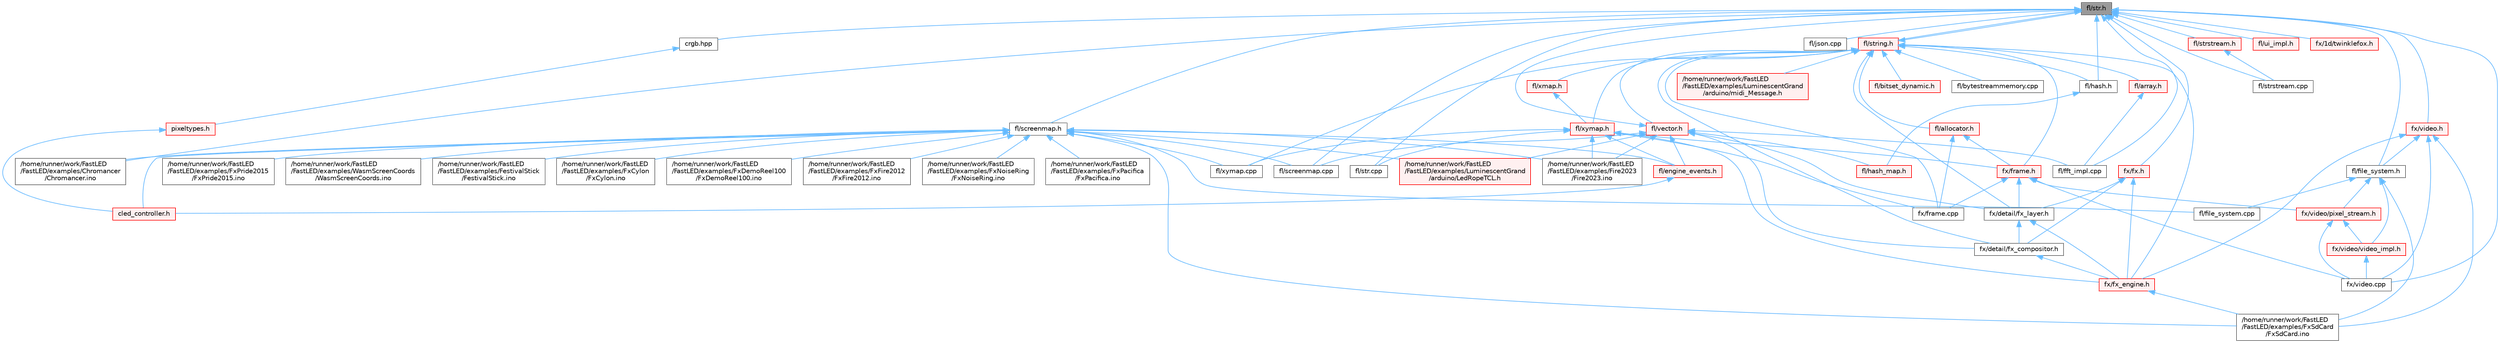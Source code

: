 digraph "fl/str.h"
{
 // INTERACTIVE_SVG=YES
 // LATEX_PDF_SIZE
  bgcolor="transparent";
  edge [fontname=Helvetica,fontsize=10,labelfontname=Helvetica,labelfontsize=10];
  node [fontname=Helvetica,fontsize=10,shape=box,height=0.2,width=0.4];
  Node1 [id="Node000001",label="fl/str.h",height=0.2,width=0.4,color="gray40", fillcolor="grey60", style="filled", fontcolor="black",tooltip=" "];
  Node1 -> Node2 [id="edge1_Node000001_Node000002",dir="back",color="steelblue1",style="solid",tooltip=" "];
  Node2 [id="Node000002",label="/home/runner/work/FastLED\l/FastLED/examples/Chromancer\l/Chromancer.ino",height=0.2,width=0.4,color="grey40", fillcolor="white", style="filled",URL="$d1/ddb/_chromancer_8ino.html",tooltip=" "];
  Node1 -> Node3 [id="edge2_Node000001_Node000003",dir="back",color="steelblue1",style="solid",tooltip=" "];
  Node3 [id="Node000003",label="crgb.hpp",height=0.2,width=0.4,color="grey40", fillcolor="white", style="filled",URL="$d0/d4b/crgb_8hpp.html",tooltip="Defines utility functions for the red, green, and blue (RGB) pixel struct."];
  Node3 -> Node4 [id="edge3_Node000003_Node000004",dir="back",color="steelblue1",style="solid",tooltip=" "];
  Node4 [id="Node000004",label="pixeltypes.h",height=0.2,width=0.4,color="red", fillcolor="#FFF0F0", style="filled",URL="$d2/dba/pixeltypes_8h.html",tooltip="Includes defintions for RGB and HSV pixels."];
  Node4 -> Node85 [id="edge4_Node000004_Node000085",dir="back",color="steelblue1",style="solid",tooltip=" "];
  Node85 [id="Node000085",label="cled_controller.h",height=0.2,width=0.4,color="red", fillcolor="#FFF0F0", style="filled",URL="$db/d6d/cled__controller_8h.html",tooltip="base definitions used by led controllers for writing out led data"];
  Node1 -> Node102 [id="edge5_Node000001_Node000102",dir="back",color="steelblue1",style="solid",tooltip=" "];
  Node102 [id="Node000102",label="fl/fft_impl.cpp",height=0.2,width=0.4,color="grey40", fillcolor="white", style="filled",URL="$d1/dff/fft__impl_8cpp.html",tooltip=" "];
  Node1 -> Node136 [id="edge6_Node000001_Node000136",dir="back",color="steelblue1",style="solid",tooltip=" "];
  Node136 [id="Node000136",label="fl/file_system.h",height=0.2,width=0.4,color="grey40", fillcolor="white", style="filled",URL="$d6/d8d/file__system_8h.html",tooltip=" "];
  Node136 -> Node43 [id="edge7_Node000136_Node000043",dir="back",color="steelblue1",style="solid",tooltip=" "];
  Node43 [id="Node000043",label="/home/runner/work/FastLED\l/FastLED/examples/FxSdCard\l/FxSdCard.ino",height=0.2,width=0.4,color="grey40", fillcolor="white", style="filled",URL="$d7/d35/_fx_sd_card_8ino.html",tooltip=" "];
  Node136 -> Node137 [id="edge8_Node000136_Node000137",dir="back",color="steelblue1",style="solid",tooltip=" "];
  Node137 [id="Node000137",label="fl/file_system.cpp",height=0.2,width=0.4,color="grey40", fillcolor="white", style="filled",URL="$d4/d37/file__system_8cpp.html",tooltip=" "];
  Node136 -> Node138 [id="edge9_Node000136_Node000138",dir="back",color="steelblue1",style="solid",tooltip=" "];
  Node138 [id="Node000138",label="fx/video/pixel_stream.h",height=0.2,width=0.4,color="red", fillcolor="#FFF0F0", style="filled",URL="$d3/dfa/pixel__stream_8h.html",tooltip=" "];
  Node138 -> Node139 [id="edge10_Node000138_Node000139",dir="back",color="steelblue1",style="solid",tooltip=" "];
  Node139 [id="Node000139",label="fx/video.cpp",height=0.2,width=0.4,color="grey40", fillcolor="white", style="filled",URL="$d0/d05/video_8cpp.html",tooltip=" "];
  Node138 -> Node142 [id="edge11_Node000138_Node000142",dir="back",color="steelblue1",style="solid",tooltip=" "];
  Node142 [id="Node000142",label="fx/video/video_impl.h",height=0.2,width=0.4,color="red", fillcolor="#FFF0F0", style="filled",URL="$d5/d82/video__impl_8h.html",tooltip=" "];
  Node142 -> Node139 [id="edge12_Node000142_Node000139",dir="back",color="steelblue1",style="solid",tooltip=" "];
  Node136 -> Node142 [id="edge13_Node000136_Node000142",dir="back",color="steelblue1",style="solid",tooltip=" "];
  Node1 -> Node145 [id="edge14_Node000001_Node000145",dir="back",color="steelblue1",style="solid",tooltip=" "];
  Node145 [id="Node000145",label="fl/hash.h",height=0.2,width=0.4,color="grey40", fillcolor="white", style="filled",URL="$db/dfb/hash_8h.html",tooltip=" "];
  Node145 -> Node146 [id="edge15_Node000145_Node000146",dir="back",color="steelblue1",style="solid",tooltip=" "];
  Node146 [id="Node000146",label="fl/hash_map.h",height=0.2,width=0.4,color="red", fillcolor="#FFF0F0", style="filled",URL="$d6/d13/hash__map_8h.html",tooltip=" "];
  Node1 -> Node157 [id="edge16_Node000001_Node000157",dir="back",color="steelblue1",style="solid",tooltip=" "];
  Node157 [id="Node000157",label="fl/json.cpp",height=0.2,width=0.4,color="grey40", fillcolor="white", style="filled",URL="$dd/d55/json_8cpp.html",tooltip=" "];
  Node1 -> Node158 [id="edge17_Node000001_Node000158",dir="back",color="steelblue1",style="solid",tooltip=" "];
  Node158 [id="Node000158",label="fl/screenmap.cpp",height=0.2,width=0.4,color="grey40", fillcolor="white", style="filled",URL="$d9/d6f/screenmap_8cpp.html",tooltip=" "];
  Node1 -> Node159 [id="edge18_Node000001_Node000159",dir="back",color="steelblue1",style="solid",tooltip=" "];
  Node159 [id="Node000159",label="fl/screenmap.h",height=0.2,width=0.4,color="grey40", fillcolor="white", style="filled",URL="$d7/d97/screenmap_8h.html",tooltip=" "];
  Node159 -> Node2 [id="edge19_Node000159_Node000002",dir="back",color="steelblue1",style="solid",tooltip=" "];
  Node159 -> Node25 [id="edge20_Node000159_Node000025",dir="back",color="steelblue1",style="solid",tooltip=" "];
  Node25 [id="Node000025",label="/home/runner/work/FastLED\l/FastLED/examples/FestivalStick\l/FestivalStick.ino",height=0.2,width=0.4,color="grey40", fillcolor="white", style="filled",URL="$dd/d43/_festival_stick_8ino.html",tooltip=" "];
  Node159 -> Node28 [id="edge21_Node000159_Node000028",dir="back",color="steelblue1",style="solid",tooltip=" "];
  Node28 [id="Node000028",label="/home/runner/work/FastLED\l/FastLED/examples/Fire2023\l/Fire2023.ino",height=0.2,width=0.4,color="grey40", fillcolor="white", style="filled",URL="$d8/d2c/_fire2023_8ino.html",tooltip=" "];
  Node159 -> Node36 [id="edge22_Node000159_Node000036",dir="back",color="steelblue1",style="solid",tooltip=" "];
  Node36 [id="Node000036",label="/home/runner/work/FastLED\l/FastLED/examples/FxCylon\l/FxCylon.ino",height=0.2,width=0.4,color="grey40", fillcolor="white", style="filled",URL="$db/d86/_fx_cylon_8ino.html",tooltip=" "];
  Node159 -> Node37 [id="edge23_Node000159_Node000037",dir="back",color="steelblue1",style="solid",tooltip=" "];
  Node37 [id="Node000037",label="/home/runner/work/FastLED\l/FastLED/examples/FxDemoReel100\l/FxDemoReel100.ino",height=0.2,width=0.4,color="grey40", fillcolor="white", style="filled",URL="$d1/d8f/_fx_demo_reel100_8ino.html",tooltip=" "];
  Node159 -> Node39 [id="edge24_Node000159_Node000039",dir="back",color="steelblue1",style="solid",tooltip=" "];
  Node39 [id="Node000039",label="/home/runner/work/FastLED\l/FastLED/examples/FxFire2012\l/FxFire2012.ino",height=0.2,width=0.4,color="grey40", fillcolor="white", style="filled",URL="$df/d57/_fx_fire2012_8ino.html",tooltip=" "];
  Node159 -> Node40 [id="edge25_Node000159_Node000040",dir="back",color="steelblue1",style="solid",tooltip=" "];
  Node40 [id="Node000040",label="/home/runner/work/FastLED\l/FastLED/examples/FxNoiseRing\l/FxNoiseRing.ino",height=0.2,width=0.4,color="grey40", fillcolor="white", style="filled",URL="$d3/dac/_fx_noise_ring_8ino.html",tooltip=" "];
  Node159 -> Node41 [id="edge26_Node000159_Node000041",dir="back",color="steelblue1",style="solid",tooltip=" "];
  Node41 [id="Node000041",label="/home/runner/work/FastLED\l/FastLED/examples/FxPacifica\l/FxPacifica.ino",height=0.2,width=0.4,color="grey40", fillcolor="white", style="filled",URL="$dc/ded/_fx_pacifica_8ino.html",tooltip=" "];
  Node159 -> Node42 [id="edge27_Node000159_Node000042",dir="back",color="steelblue1",style="solid",tooltip=" "];
  Node42 [id="Node000042",label="/home/runner/work/FastLED\l/FastLED/examples/FxPride2015\l/FxPride2015.ino",height=0.2,width=0.4,color="grey40", fillcolor="white", style="filled",URL="$d2/db0/_fx_pride2015_8ino.html",tooltip=" "];
  Node159 -> Node43 [id="edge28_Node000159_Node000043",dir="back",color="steelblue1",style="solid",tooltip=" "];
  Node159 -> Node160 [id="edge29_Node000159_Node000160",dir="back",color="steelblue1",style="solid",tooltip=" "];
  Node160 [id="Node000160",label="/home/runner/work/FastLED\l/FastLED/examples/LuminescentGrand\l/arduino/LedRopeTCL.h",height=0.2,width=0.4,color="red", fillcolor="#FFF0F0", style="filled",URL="$d9/d7e/_led_rope_t_c_l_8h.html",tooltip=" "];
  Node159 -> Node72 [id="edge30_Node000159_Node000072",dir="back",color="steelblue1",style="solid",tooltip=" "];
  Node72 [id="Node000072",label="/home/runner/work/FastLED\l/FastLED/examples/WasmScreenCoords\l/WasmScreenCoords.ino",height=0.2,width=0.4,color="grey40", fillcolor="white", style="filled",URL="$dc/d4d/_wasm_screen_coords_8ino.html",tooltip="Simple test for screen coordinates in the web compiled version of FastLED."];
  Node159 -> Node85 [id="edge31_Node000159_Node000085",dir="back",color="steelblue1",style="solid",tooltip=" "];
  Node159 -> Node161 [id="edge32_Node000159_Node000161",dir="back",color="steelblue1",style="solid",tooltip=" "];
  Node161 [id="Node000161",label="fl/engine_events.h",height=0.2,width=0.4,color="red", fillcolor="#FFF0F0", style="filled",URL="$db/dc0/engine__events_8h.html",tooltip=" "];
  Node161 -> Node85 [id="edge33_Node000161_Node000085",dir="back",color="steelblue1",style="solid",tooltip=" "];
  Node159 -> Node137 [id="edge34_Node000159_Node000137",dir="back",color="steelblue1",style="solid",tooltip=" "];
  Node159 -> Node158 [id="edge35_Node000159_Node000158",dir="back",color="steelblue1",style="solid",tooltip=" "];
  Node159 -> Node171 [id="edge36_Node000159_Node000171",dir="back",color="steelblue1",style="solid",tooltip=" "];
  Node171 [id="Node000171",label="fl/xymap.cpp",height=0.2,width=0.4,color="grey40", fillcolor="white", style="filled",URL="$d7/d09/xymap_8cpp.html",tooltip=" "];
  Node1 -> Node172 [id="edge37_Node000001_Node000172",dir="back",color="steelblue1",style="solid",tooltip=" "];
  Node172 [id="Node000172",label="fl/str.cpp",height=0.2,width=0.4,color="grey40", fillcolor="white", style="filled",URL="$d1/d1f/str_8cpp.html",tooltip=" "];
  Node1 -> Node173 [id="edge38_Node000001_Node000173",dir="back",color="steelblue1",style="solid",tooltip=" "];
  Node173 [id="Node000173",label="fl/string.h",height=0.2,width=0.4,color="red", fillcolor="#FFF0F0", style="filled",URL="$da/d66/string_8h.html",tooltip=" "];
  Node173 -> Node174 [id="edge39_Node000173_Node000174",dir="back",color="steelblue1",style="solid",tooltip=" "];
  Node174 [id="Node000174",label="/home/runner/work/FastLED\l/FastLED/examples/LuminescentGrand\l/arduino/midi_Message.h",height=0.2,width=0.4,color="red", fillcolor="#FFF0F0", style="filled",URL="$d0/d7c/midi___message_8h.html",tooltip="MIDI Library for the Arduino - Message struct definition."];
  Node173 -> Node177 [id="edge40_Node000173_Node000177",dir="back",color="steelblue1",style="solid",tooltip=" "];
  Node177 [id="Node000177",label="fl/allocator.h",height=0.2,width=0.4,color="red", fillcolor="#FFF0F0", style="filled",URL="$da/da9/allocator_8h.html",tooltip=" "];
  Node177 -> Node214 [id="edge41_Node000177_Node000214",dir="back",color="steelblue1",style="solid",tooltip=" "];
  Node214 [id="Node000214",label="fx/frame.cpp",height=0.2,width=0.4,color="grey40", fillcolor="white", style="filled",URL="$da/d14/frame_8cpp.html",tooltip=" "];
  Node177 -> Node215 [id="edge42_Node000177_Node000215",dir="back",color="steelblue1",style="solid",tooltip=" "];
  Node215 [id="Node000215",label="fx/frame.h",height=0.2,width=0.4,color="red", fillcolor="#FFF0F0", style="filled",URL="$df/d7d/frame_8h.html",tooltip=" "];
  Node215 -> Node216 [id="edge43_Node000215_Node000216",dir="back",color="steelblue1",style="solid",tooltip=" "];
  Node216 [id="Node000216",label="fx/detail/fx_layer.h",height=0.2,width=0.4,color="grey40", fillcolor="white", style="filled",URL="$d7/d2f/fx__layer_8h.html",tooltip=" "];
  Node216 -> Node217 [id="edge44_Node000216_Node000217",dir="back",color="steelblue1",style="solid",tooltip=" "];
  Node217 [id="Node000217",label="fx/detail/fx_compositor.h",height=0.2,width=0.4,color="grey40", fillcolor="white", style="filled",URL="$d5/d6b/fx__compositor_8h.html",tooltip=" "];
  Node217 -> Node167 [id="edge45_Node000217_Node000167",dir="back",color="steelblue1",style="solid",tooltip=" "];
  Node167 [id="Node000167",label="fx/fx_engine.h",height=0.2,width=0.4,color="red", fillcolor="#FFF0F0", style="filled",URL="$d9/d3c/fx__engine_8h.html",tooltip=" "];
  Node167 -> Node43 [id="edge46_Node000167_Node000043",dir="back",color="steelblue1",style="solid",tooltip=" "];
  Node216 -> Node167 [id="edge47_Node000216_Node000167",dir="back",color="steelblue1",style="solid",tooltip=" "];
  Node215 -> Node214 [id="edge48_Node000215_Node000214",dir="back",color="steelblue1",style="solid",tooltip=" "];
  Node215 -> Node139 [id="edge49_Node000215_Node000139",dir="back",color="steelblue1",style="solid",tooltip=" "];
  Node215 -> Node138 [id="edge50_Node000215_Node000138",dir="back",color="steelblue1",style="solid",tooltip=" "];
  Node173 -> Node222 [id="edge51_Node000173_Node000222",dir="back",color="steelblue1",style="solid",tooltip=" "];
  Node222 [id="Node000222",label="fl/array.h",height=0.2,width=0.4,color="red", fillcolor="#FFF0F0", style="filled",URL="$db/d63/array_8h.html",tooltip=" "];
  Node222 -> Node102 [id="edge52_Node000222_Node000102",dir="back",color="steelblue1",style="solid",tooltip=" "];
  Node173 -> Node223 [id="edge53_Node000173_Node000223",dir="back",color="steelblue1",style="solid",tooltip=" "];
  Node223 [id="Node000223",label="fl/bitset_dynamic.h",height=0.2,width=0.4,color="red", fillcolor="#FFF0F0", style="filled",URL="$de/d7a/bitset__dynamic_8h.html",tooltip=" "];
  Node173 -> Node227 [id="edge54_Node000173_Node000227",dir="back",color="steelblue1",style="solid",tooltip=" "];
  Node227 [id="Node000227",label="fl/bytestreammemory.cpp",height=0.2,width=0.4,color="grey40", fillcolor="white", style="filled",URL="$de/d95/bytestreammemory_8cpp.html",tooltip=" "];
  Node173 -> Node145 [id="edge55_Node000173_Node000145",dir="back",color="steelblue1",style="solid",tooltip=" "];
  Node173 -> Node1 [id="edge56_Node000173_Node000001",dir="back",color="steelblue1",style="solid",tooltip=" "];
  Node173 -> Node228 [id="edge57_Node000173_Node000228",dir="back",color="steelblue1",style="solid",tooltip=" "];
  Node228 [id="Node000228",label="fl/vector.h",height=0.2,width=0.4,color="red", fillcolor="#FFF0F0", style="filled",URL="$d6/d68/vector_8h.html",tooltip=" "];
  Node228 -> Node28 [id="edge58_Node000228_Node000028",dir="back",color="steelblue1",style="solid",tooltip=" "];
  Node228 -> Node160 [id="edge59_Node000228_Node000160",dir="back",color="steelblue1",style="solid",tooltip=" "];
  Node228 -> Node161 [id="edge60_Node000228_Node000161",dir="back",color="steelblue1",style="solid",tooltip=" "];
  Node228 -> Node102 [id="edge61_Node000228_Node000102",dir="back",color="steelblue1",style="solid",tooltip=" "];
  Node228 -> Node146 [id="edge62_Node000228_Node000146",dir="back",color="steelblue1",style="solid",tooltip=" "];
  Node228 -> Node158 [id="edge63_Node000228_Node000158",dir="back",color="steelblue1",style="solid",tooltip=" "];
  Node228 -> Node1 [id="edge64_Node000228_Node000001",dir="back",color="steelblue1",style="solid",tooltip=" "];
  Node228 -> Node217 [id="edge65_Node000228_Node000217",dir="back",color="steelblue1",style="solid",tooltip=" "];
  Node228 -> Node216 [id="edge66_Node000228_Node000216",dir="back",color="steelblue1",style="solid",tooltip=" "];
  Node173 -> Node190 [id="edge67_Node000173_Node000190",dir="back",color="steelblue1",style="solid",tooltip=" "];
  Node190 [id="Node000190",label="fl/xmap.h",height=0.2,width=0.4,color="red", fillcolor="#FFF0F0", style="filled",URL="$dd/dcc/xmap_8h.html",tooltip=" "];
  Node190 -> Node192 [id="edge68_Node000190_Node000192",dir="back",color="steelblue1",style="solid",tooltip=" "];
  Node192 [id="Node000192",label="fl/xymap.h",height=0.2,width=0.4,color="red", fillcolor="#FFF0F0", style="filled",URL="$da/d61/xymap_8h.html",tooltip=" "];
  Node192 -> Node28 [id="edge69_Node000192_Node000028",dir="back",color="steelblue1",style="solid",tooltip=" "];
  Node192 -> Node161 [id="edge70_Node000192_Node000161",dir="back",color="steelblue1",style="solid",tooltip=" "];
  Node192 -> Node172 [id="edge71_Node000192_Node000172",dir="back",color="steelblue1",style="solid",tooltip=" "];
  Node192 -> Node171 [id="edge72_Node000192_Node000171",dir="back",color="steelblue1",style="solid",tooltip=" "];
  Node192 -> Node214 [id="edge73_Node000192_Node000214",dir="back",color="steelblue1",style="solid",tooltip=" "];
  Node192 -> Node215 [id="edge74_Node000192_Node000215",dir="back",color="steelblue1",style="solid",tooltip=" "];
  Node192 -> Node167 [id="edge75_Node000192_Node000167",dir="back",color="steelblue1",style="solid",tooltip=" "];
  Node173 -> Node171 [id="edge76_Node000173_Node000171",dir="back",color="steelblue1",style="solid",tooltip=" "];
  Node173 -> Node192 [id="edge77_Node000173_Node000192",dir="back",color="steelblue1",style="solid",tooltip=" "];
  Node173 -> Node217 [id="edge78_Node000173_Node000217",dir="back",color="steelblue1",style="solid",tooltip=" "];
  Node173 -> Node216 [id="edge79_Node000173_Node000216",dir="back",color="steelblue1",style="solid",tooltip=" "];
  Node173 -> Node214 [id="edge80_Node000173_Node000214",dir="back",color="steelblue1",style="solid",tooltip=" "];
  Node173 -> Node215 [id="edge81_Node000173_Node000215",dir="back",color="steelblue1",style="solid",tooltip=" "];
  Node173 -> Node167 [id="edge82_Node000173_Node000167",dir="back",color="steelblue1",style="solid",tooltip=" "];
  Node1 -> Node207 [id="edge83_Node000001_Node000207",dir="back",color="steelblue1",style="solid",tooltip=" "];
  Node207 [id="Node000207",label="fl/strstream.cpp",height=0.2,width=0.4,color="grey40", fillcolor="white", style="filled",URL="$d3/d80/strstream_8cpp.html",tooltip=" "];
  Node1 -> Node249 [id="edge84_Node000001_Node000249",dir="back",color="steelblue1",style="solid",tooltip=" "];
  Node249 [id="Node000249",label="fl/strstream.h",height=0.2,width=0.4,color="red", fillcolor="#FFF0F0", style="filled",URL="$d8/d00/strstream_8h.html",tooltip=" "];
  Node249 -> Node207 [id="edge85_Node000249_Node000207",dir="back",color="steelblue1",style="solid",tooltip=" "];
  Node1 -> Node231 [id="edge86_Node000001_Node000231",dir="back",color="steelblue1",style="solid",tooltip=" "];
  Node231 [id="Node000231",label="fl/ui_impl.h",height=0.2,width=0.4,color="red", fillcolor="#FFF0F0", style="filled",URL="$d6/dc0/ui__impl_8h.html",tooltip=" "];
  Node1 -> Node110 [id="edge87_Node000001_Node000110",dir="back",color="steelblue1",style="solid",tooltip=" "];
  Node110 [id="Node000110",label="fx/1d/twinklefox.h",height=0.2,width=0.4,color="red", fillcolor="#FFF0F0", style="filled",URL="$d1/df6/twinklefox_8h.html",tooltip=" "];
  Node1 -> Node257 [id="edge88_Node000001_Node000257",dir="back",color="steelblue1",style="solid",tooltip=" "];
  Node257 [id="Node000257",label="fx/fx.h",height=0.2,width=0.4,color="red", fillcolor="#FFF0F0", style="filled",URL="$df/d44/src_2fx_2fx_8h.html",tooltip=" "];
  Node257 -> Node217 [id="edge89_Node000257_Node000217",dir="back",color="steelblue1",style="solid",tooltip=" "];
  Node257 -> Node216 [id="edge90_Node000257_Node000216",dir="back",color="steelblue1",style="solid",tooltip=" "];
  Node257 -> Node167 [id="edge91_Node000257_Node000167",dir="back",color="steelblue1",style="solid",tooltip=" "];
  Node1 -> Node139 [id="edge92_Node000001_Node000139",dir="back",color="steelblue1",style="solid",tooltip=" "];
  Node1 -> Node220 [id="edge93_Node000001_Node000220",dir="back",color="steelblue1",style="solid",tooltip=" "];
  Node220 [id="Node000220",label="fx/video.h",height=0.2,width=0.4,color="red", fillcolor="#FFF0F0", style="filled",URL="$dd/d78/video_8h.html",tooltip=" "];
  Node220 -> Node43 [id="edge94_Node000220_Node000043",dir="back",color="steelblue1",style="solid",tooltip=" "];
  Node220 -> Node136 [id="edge95_Node000220_Node000136",dir="back",color="steelblue1",style="solid",tooltip=" "];
  Node220 -> Node167 [id="edge96_Node000220_Node000167",dir="back",color="steelblue1",style="solid",tooltip=" "];
  Node220 -> Node139 [id="edge97_Node000220_Node000139",dir="back",color="steelblue1",style="solid",tooltip=" "];
}
